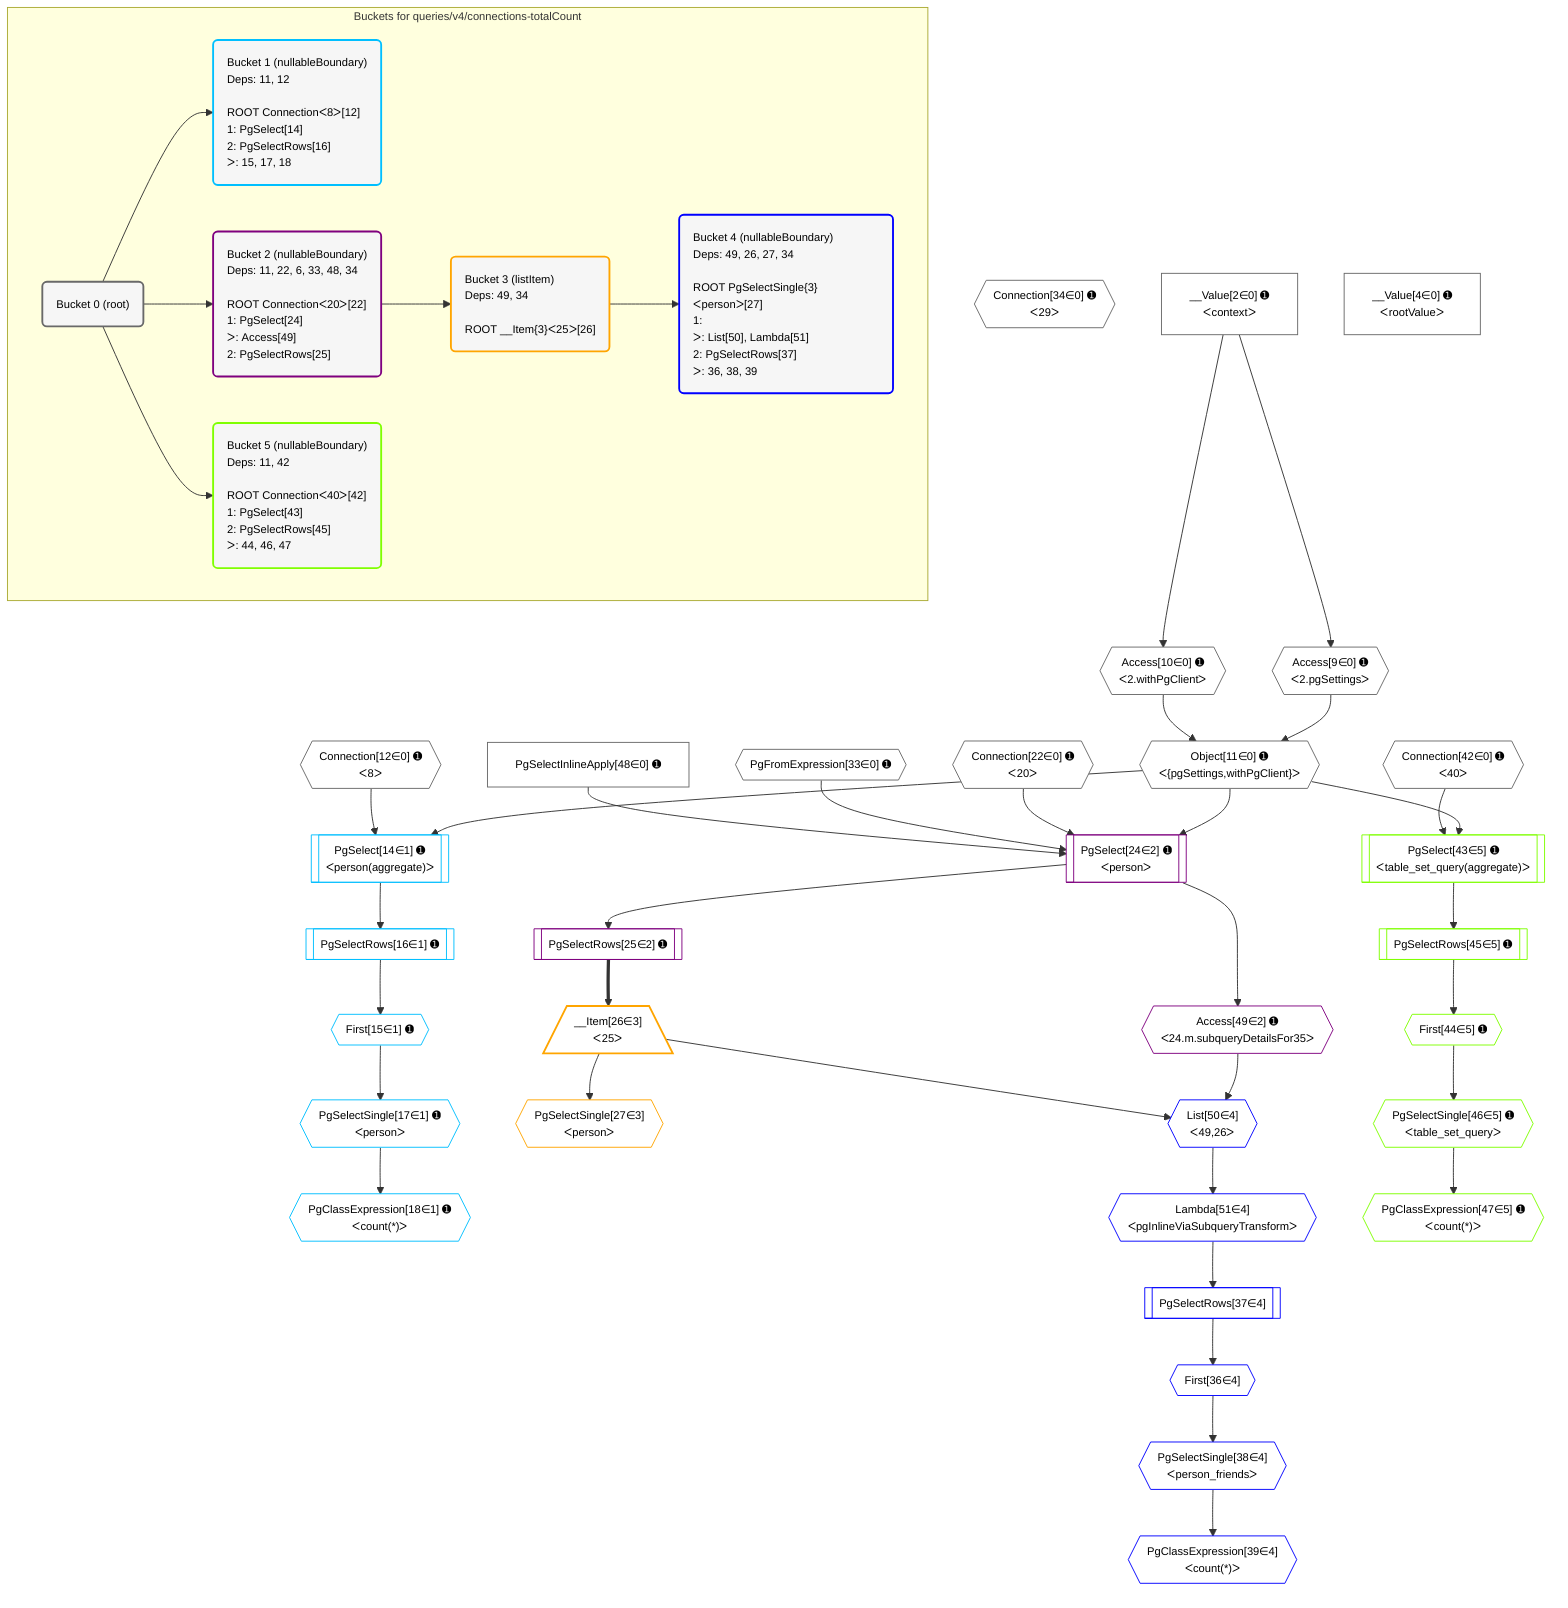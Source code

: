 %%{init: {'themeVariables': { 'fontSize': '12px'}}}%%
graph TD
    classDef path fill:#eee,stroke:#000,color:#000
    classDef plan fill:#fff,stroke-width:1px,color:#000
    classDef itemplan fill:#fff,stroke-width:2px,color:#000
    classDef unbatchedplan fill:#dff,stroke-width:1px,color:#000
    classDef sideeffectplan fill:#fcc,stroke-width:2px,color:#000
    classDef bucket fill:#f6f6f6,color:#000,stroke-width:2px,text-align:left


    %% plan dependencies
    Connection12{{"Connection[12∈0] ➊<br />ᐸ8ᐳ"}}:::plan
    Connection22{{"Connection[22∈0] ➊<br />ᐸ20ᐳ"}}:::plan
    Connection34{{"Connection[34∈0] ➊<br />ᐸ29ᐳ"}}:::plan
    Connection42{{"Connection[42∈0] ➊<br />ᐸ40ᐳ"}}:::plan
    Object11{{"Object[11∈0] ➊<br />ᐸ{pgSettings,withPgClient}ᐳ"}}:::plan
    Access9{{"Access[9∈0] ➊<br />ᐸ2.pgSettingsᐳ"}}:::plan
    Access10{{"Access[10∈0] ➊<br />ᐸ2.withPgClientᐳ"}}:::plan
    Access9 & Access10 --> Object11
    __Value2["__Value[2∈0] ➊<br />ᐸcontextᐳ"]:::plan
    __Value2 --> Access9
    __Value2 --> Access10
    __Value4["__Value[4∈0] ➊<br />ᐸrootValueᐳ"]:::plan
    PgFromExpression33{{"PgFromExpression[33∈0] ➊"}}:::plan
    PgSelectInlineApply48["PgSelectInlineApply[48∈0] ➊"]:::plan
    PgSelect14[["PgSelect[14∈1] ➊<br />ᐸperson(aggregate)ᐳ"]]:::plan
    Object11 & Connection12 --> PgSelect14
    First15{{"First[15∈1] ➊"}}:::plan
    PgSelectRows16[["PgSelectRows[16∈1] ➊"]]:::plan
    PgSelectRows16 --> First15
    PgSelect14 --> PgSelectRows16
    PgSelectSingle17{{"PgSelectSingle[17∈1] ➊<br />ᐸpersonᐳ"}}:::plan
    First15 --> PgSelectSingle17
    PgClassExpression18{{"PgClassExpression[18∈1] ➊<br />ᐸcount(*)ᐳ"}}:::plan
    PgSelectSingle17 --> PgClassExpression18
    PgSelect24[["PgSelect[24∈2] ➊<br />ᐸpersonᐳ"]]:::plan
    Object11 & Connection22 & PgFromExpression33 & PgSelectInlineApply48 --> PgSelect24
    PgSelectRows25[["PgSelectRows[25∈2] ➊"]]:::plan
    PgSelect24 --> PgSelectRows25
    Access49{{"Access[49∈2] ➊<br />ᐸ24.m.subqueryDetailsFor35ᐳ"}}:::plan
    PgSelect24 --> Access49
    __Item26[/"__Item[26∈3]<br />ᐸ25ᐳ"\]:::itemplan
    PgSelectRows25 ==> __Item26
    PgSelectSingle27{{"PgSelectSingle[27∈3]<br />ᐸpersonᐳ"}}:::plan
    __Item26 --> PgSelectSingle27
    List50{{"List[50∈4]<br />ᐸ49,26ᐳ"}}:::plan
    Access49 & __Item26 --> List50
    First36{{"First[36∈4]"}}:::plan
    PgSelectRows37[["PgSelectRows[37∈4]"]]:::plan
    PgSelectRows37 --> First36
    Lambda51{{"Lambda[51∈4]<br />ᐸpgInlineViaSubqueryTransformᐳ"}}:::plan
    Lambda51 --> PgSelectRows37
    PgSelectSingle38{{"PgSelectSingle[38∈4]<br />ᐸperson_friendsᐳ"}}:::plan
    First36 --> PgSelectSingle38
    PgClassExpression39{{"PgClassExpression[39∈4]<br />ᐸcount(*)ᐳ"}}:::plan
    PgSelectSingle38 --> PgClassExpression39
    List50 --> Lambda51
    PgSelect43[["PgSelect[43∈5] ➊<br />ᐸtable_set_query(aggregate)ᐳ"]]:::plan
    Object11 & Connection42 --> PgSelect43
    First44{{"First[44∈5] ➊"}}:::plan
    PgSelectRows45[["PgSelectRows[45∈5] ➊"]]:::plan
    PgSelectRows45 --> First44
    PgSelect43 --> PgSelectRows45
    PgSelectSingle46{{"PgSelectSingle[46∈5] ➊<br />ᐸtable_set_queryᐳ"}}:::plan
    First44 --> PgSelectSingle46
    PgClassExpression47{{"PgClassExpression[47∈5] ➊<br />ᐸcount(*)ᐳ"}}:::plan
    PgSelectSingle46 --> PgClassExpression47

    %% define steps

    subgraph "Buckets for queries/v4/connections-totalCount"
    Bucket0("Bucket 0 (root)"):::bucket
    classDef bucket0 stroke:#696969
    class Bucket0,__Value2,__Value4,Access9,Access10,Object11,Connection12,Connection22,PgFromExpression33,Connection34,Connection42,PgSelectInlineApply48 bucket0
    Bucket1("Bucket 1 (nullableBoundary)<br />Deps: 11, 12<br /><br />ROOT Connectionᐸ8ᐳ[12]<br />1: PgSelect[14]<br />2: PgSelectRows[16]<br />ᐳ: 15, 17, 18"):::bucket
    classDef bucket1 stroke:#00bfff
    class Bucket1,PgSelect14,First15,PgSelectRows16,PgSelectSingle17,PgClassExpression18 bucket1
    Bucket2("Bucket 2 (nullableBoundary)<br />Deps: 11, 22, 6, 33, 48, 34<br /><br />ROOT Connectionᐸ20ᐳ[22]<br />1: PgSelect[24]<br />ᐳ: Access[49]<br />2: PgSelectRows[25]"):::bucket
    classDef bucket2 stroke:#7f007f
    class Bucket2,PgSelect24,PgSelectRows25,Access49 bucket2
    Bucket3("Bucket 3 (listItem)<br />Deps: 49, 34<br /><br />ROOT __Item{3}ᐸ25ᐳ[26]"):::bucket
    classDef bucket3 stroke:#ffa500
    class Bucket3,__Item26,PgSelectSingle27 bucket3
    Bucket4("Bucket 4 (nullableBoundary)<br />Deps: 49, 26, 27, 34<br /><br />ROOT PgSelectSingle{3}ᐸpersonᐳ[27]<br />1: <br />ᐳ: List[50], Lambda[51]<br />2: PgSelectRows[37]<br />ᐳ: 36, 38, 39"):::bucket
    classDef bucket4 stroke:#0000ff
    class Bucket4,First36,PgSelectRows37,PgSelectSingle38,PgClassExpression39,List50,Lambda51 bucket4
    Bucket5("Bucket 5 (nullableBoundary)<br />Deps: 11, 42<br /><br />ROOT Connectionᐸ40ᐳ[42]<br />1: PgSelect[43]<br />2: PgSelectRows[45]<br />ᐳ: 44, 46, 47"):::bucket
    classDef bucket5 stroke:#7fff00
    class Bucket5,PgSelect43,First44,PgSelectRows45,PgSelectSingle46,PgClassExpression47 bucket5
    Bucket0 --> Bucket1 & Bucket2 & Bucket5
    Bucket2 --> Bucket3
    Bucket3 --> Bucket4
    end
